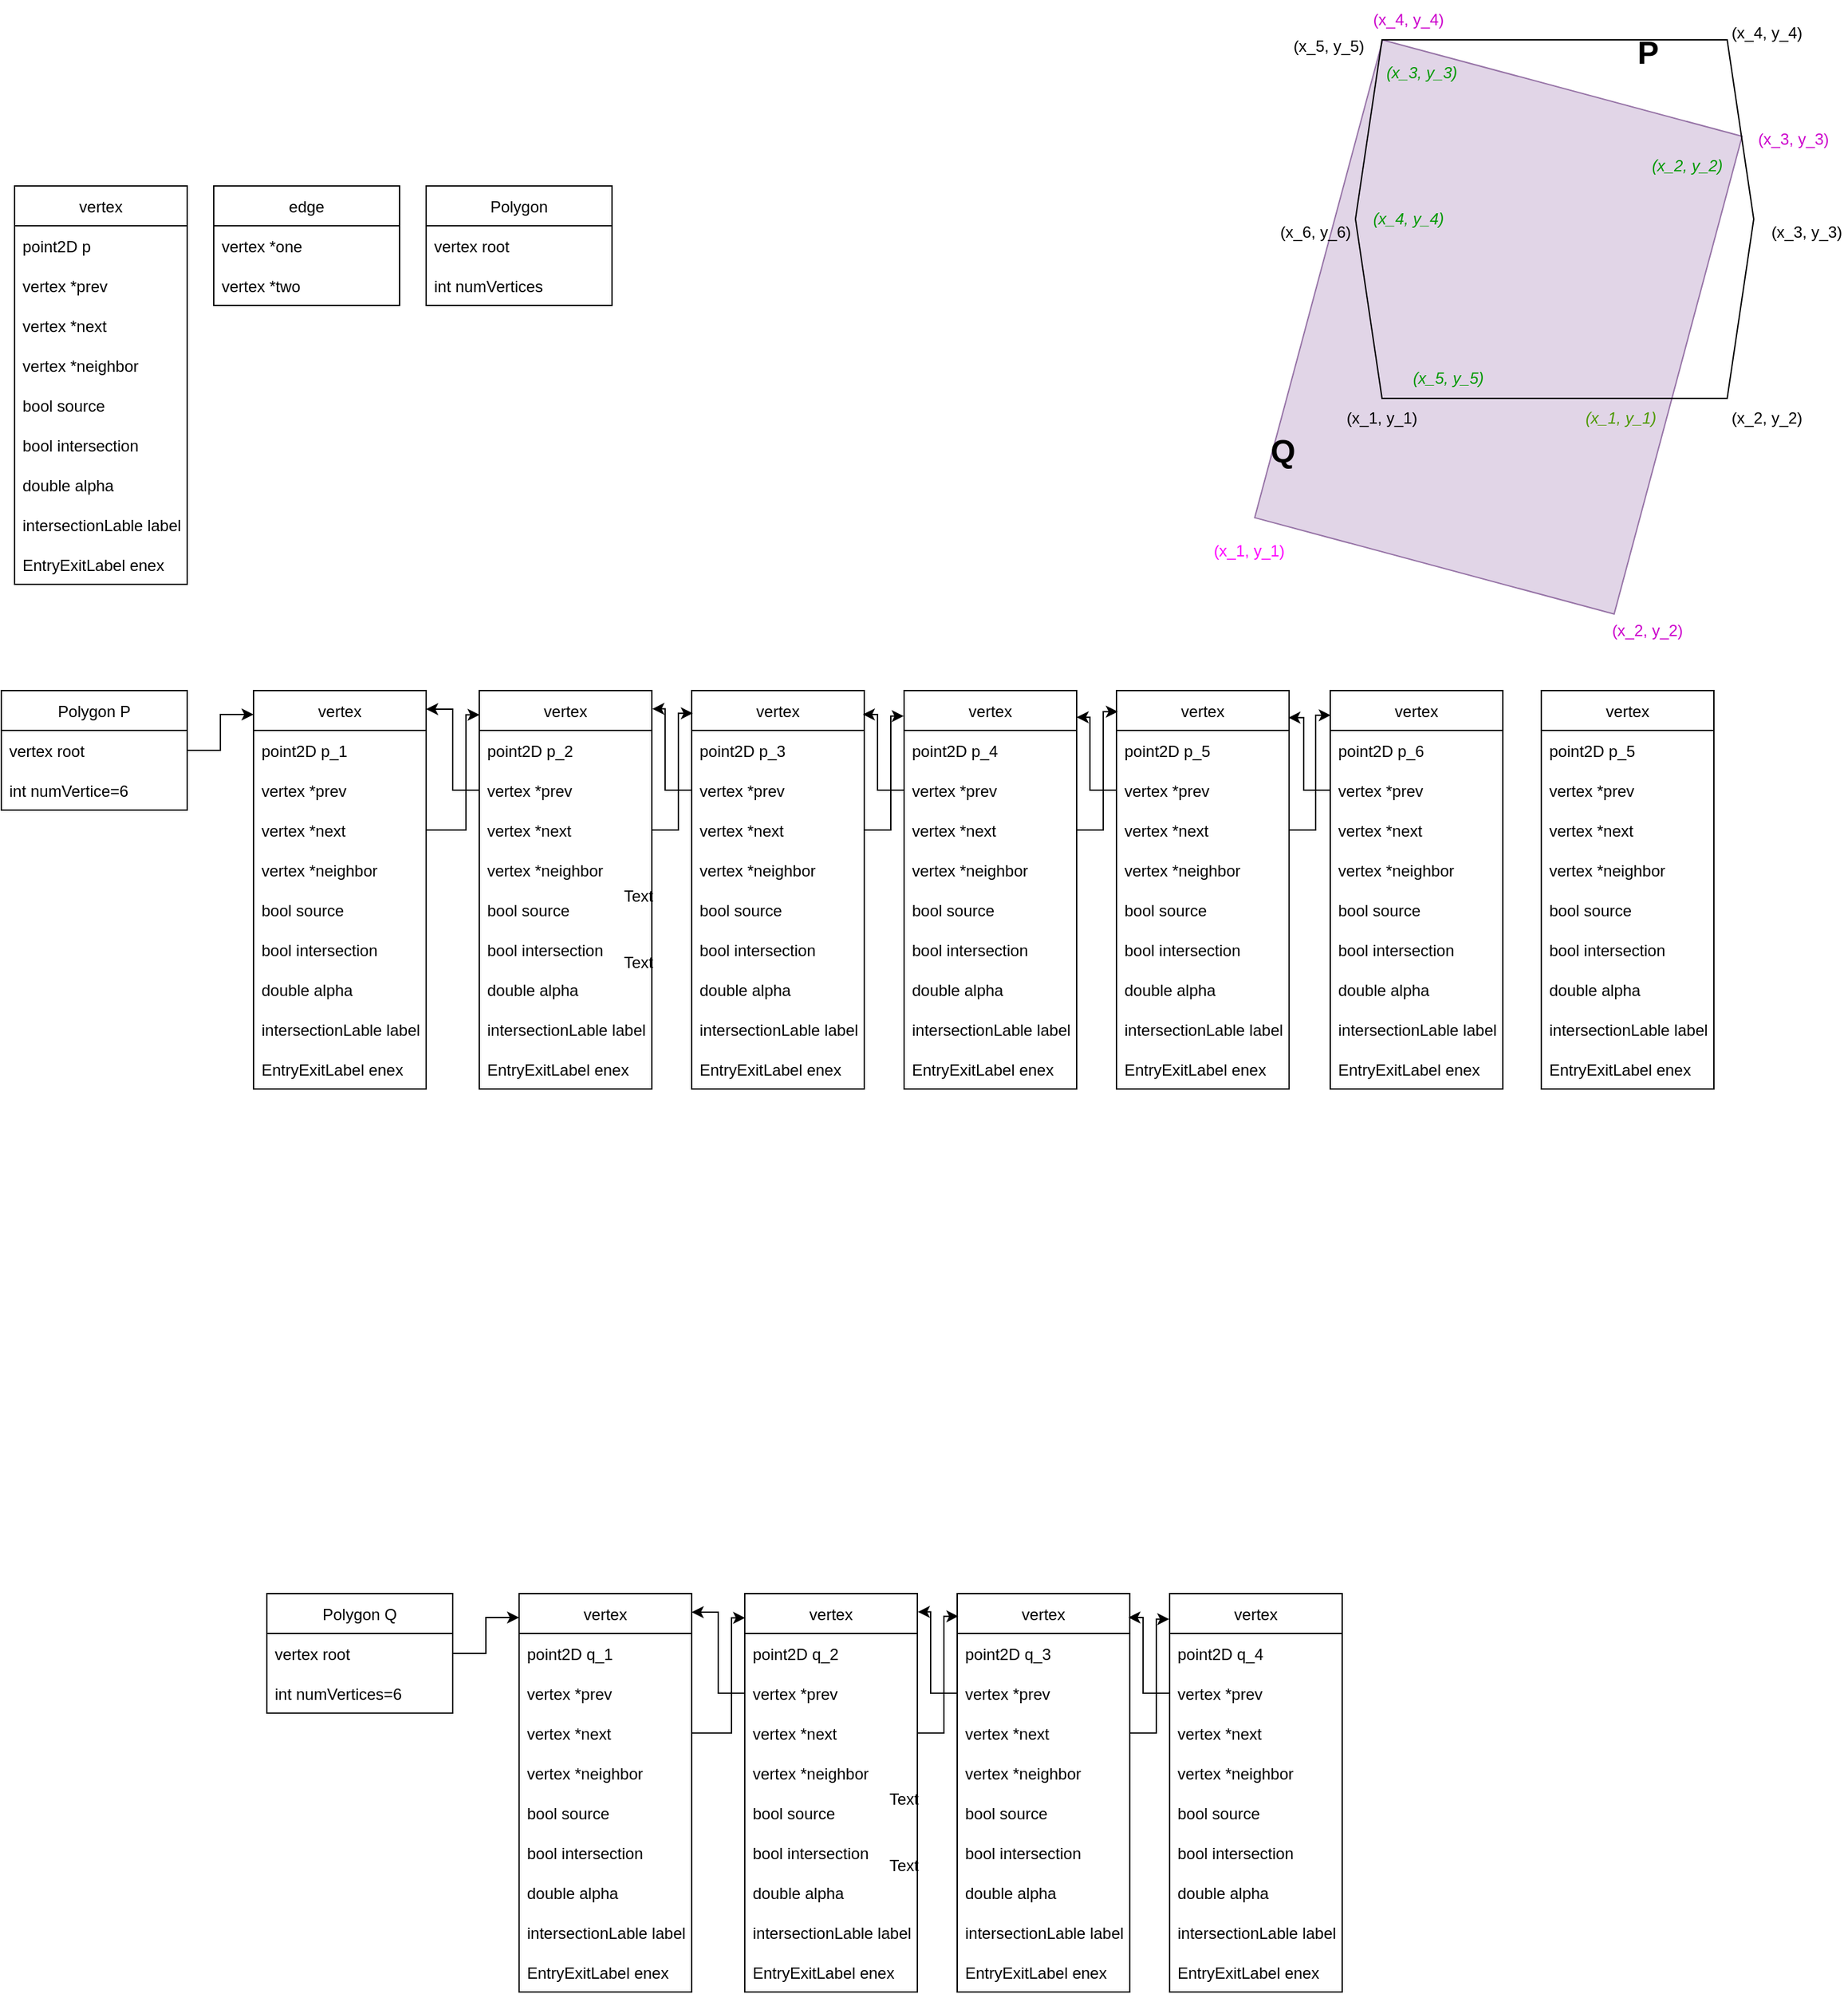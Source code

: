 <mxfile version="17.4.3" type="device"><diagram id="bGARAzJrIha6YFcDBOXK" name="Page-1"><mxGraphModel dx="1718" dy="943" grid="1" gridSize="10" guides="1" tooltips="1" connect="1" arrows="1" fold="1" page="1" pageScale="1" pageWidth="850" pageHeight="1100" math="0" shadow="0"><root><mxCell id="0"/><mxCell id="1" parent="0"/><mxCell id="tthkryxhT9MAoI2zdb-n-5" value="vertex" style="swimlane;fontStyle=0;childLayout=stackLayout;horizontal=1;startSize=30;horizontalStack=0;resizeParent=1;resizeParentMax=0;resizeLast=0;collapsible=1;marginBottom=0;" parent="1" vertex="1"><mxGeometry x="90" y="140" width="130" height="300" as="geometry"><mxRectangle x="90" y="140" width="70" height="30" as="alternateBounds"/></mxGeometry></mxCell><mxCell id="tthkryxhT9MAoI2zdb-n-6" value="point2D p" style="text;strokeColor=none;fillColor=none;align=left;verticalAlign=middle;spacingLeft=4;spacingRight=4;overflow=hidden;points=[[0,0.5],[1,0.5]];portConstraint=eastwest;rotatable=0;" parent="tthkryxhT9MAoI2zdb-n-5" vertex="1"><mxGeometry y="30" width="130" height="30" as="geometry"/></mxCell><mxCell id="tthkryxhT9MAoI2zdb-n-7" value="vertex *prev" style="text;strokeColor=none;fillColor=none;align=left;verticalAlign=middle;spacingLeft=4;spacingRight=4;overflow=hidden;points=[[0,0.5],[1,0.5]];portConstraint=eastwest;rotatable=0;" parent="tthkryxhT9MAoI2zdb-n-5" vertex="1"><mxGeometry y="60" width="130" height="30" as="geometry"/></mxCell><mxCell id="tthkryxhT9MAoI2zdb-n-8" value="vertex *next    " style="text;strokeColor=none;fillColor=none;align=left;verticalAlign=middle;spacingLeft=4;spacingRight=4;overflow=hidden;points=[[0,0.5],[1,0.5]];portConstraint=eastwest;rotatable=0;" parent="tthkryxhT9MAoI2zdb-n-5" vertex="1"><mxGeometry y="90" width="130" height="30" as="geometry"/></mxCell><mxCell id="tthkryxhT9MAoI2zdb-n-94" value="vertex *neighbor" style="text;strokeColor=none;fillColor=none;align=left;verticalAlign=middle;spacingLeft=4;spacingRight=4;overflow=hidden;points=[[0,0.5],[1,0.5]];portConstraint=eastwest;rotatable=0;" parent="tthkryxhT9MAoI2zdb-n-5" vertex="1"><mxGeometry y="120" width="130" height="30" as="geometry"/></mxCell><mxCell id="tthkryxhT9MAoI2zdb-n-95" value="bool source" style="text;strokeColor=none;fillColor=none;align=left;verticalAlign=middle;spacingLeft=4;spacingRight=4;overflow=hidden;points=[[0,0.5],[1,0.5]];portConstraint=eastwest;rotatable=0;" parent="tthkryxhT9MAoI2zdb-n-5" vertex="1"><mxGeometry y="150" width="130" height="30" as="geometry"/></mxCell><mxCell id="tthkryxhT9MAoI2zdb-n-96" value="bool intersection" style="text;strokeColor=none;fillColor=none;align=left;verticalAlign=middle;spacingLeft=4;spacingRight=4;overflow=hidden;points=[[0,0.5],[1,0.5]];portConstraint=eastwest;rotatable=0;" parent="tthkryxhT9MAoI2zdb-n-5" vertex="1"><mxGeometry y="180" width="130" height="30" as="geometry"/></mxCell><mxCell id="tthkryxhT9MAoI2zdb-n-97" value="double alpha" style="text;strokeColor=none;fillColor=none;align=left;verticalAlign=middle;spacingLeft=4;spacingRight=4;overflow=hidden;points=[[0,0.5],[1,0.5]];portConstraint=eastwest;rotatable=0;" parent="tthkryxhT9MAoI2zdb-n-5" vertex="1"><mxGeometry y="210" width="130" height="30" as="geometry"/></mxCell><mxCell id="tthkryxhT9MAoI2zdb-n-98" value="intersectionLable label" style="text;strokeColor=none;fillColor=none;align=left;verticalAlign=middle;spacingLeft=4;spacingRight=4;overflow=hidden;points=[[0,0.5],[1,0.5]];portConstraint=eastwest;rotatable=0;" parent="tthkryxhT9MAoI2zdb-n-5" vertex="1"><mxGeometry y="240" width="130" height="30" as="geometry"/></mxCell><mxCell id="tthkryxhT9MAoI2zdb-n-99" value="EntryExitLabel enex" style="text;strokeColor=none;fillColor=none;align=left;verticalAlign=middle;spacingLeft=4;spacingRight=4;overflow=hidden;points=[[0,0.5],[1,0.5]];portConstraint=eastwest;rotatable=0;" parent="tthkryxhT9MAoI2zdb-n-5" vertex="1"><mxGeometry y="270" width="130" height="30" as="geometry"/></mxCell><mxCell id="iTGggkESzOgW2WlosVwK-1" value="Polygon" style="swimlane;fontStyle=0;childLayout=stackLayout;horizontal=1;startSize=30;horizontalStack=0;resizeParent=1;resizeParentMax=0;resizeLast=0;collapsible=1;marginBottom=0;" vertex="1" parent="1"><mxGeometry x="400" y="140" width="140" height="90" as="geometry"/></mxCell><mxCell id="iTGggkESzOgW2WlosVwK-2" value="vertex root" style="text;strokeColor=none;fillColor=none;align=left;verticalAlign=middle;spacingLeft=4;spacingRight=4;overflow=hidden;points=[[0,0.5],[1,0.5]];portConstraint=eastwest;rotatable=0;" vertex="1" parent="iTGggkESzOgW2WlosVwK-1"><mxGeometry y="30" width="140" height="30" as="geometry"/></mxCell><mxCell id="iTGggkESzOgW2WlosVwK-3" value="int numVertices" style="text;strokeColor=none;fillColor=none;align=left;verticalAlign=middle;spacingLeft=4;spacingRight=4;overflow=hidden;points=[[0,0.5],[1,0.5]];portConstraint=eastwest;rotatable=0;" vertex="1" parent="iTGggkESzOgW2WlosVwK-1"><mxGeometry y="60" width="140" height="30" as="geometry"/></mxCell><mxCell id="iTGggkESzOgW2WlosVwK-5" value="edge" style="swimlane;fontStyle=0;childLayout=stackLayout;horizontal=1;startSize=30;horizontalStack=0;resizeParent=1;resizeParentMax=0;resizeLast=0;collapsible=1;marginBottom=0;" vertex="1" parent="1"><mxGeometry x="240" y="140" width="140" height="90" as="geometry"><mxRectangle x="260" y="140" width="60" height="30" as="alternateBounds"/></mxGeometry></mxCell><mxCell id="iTGggkESzOgW2WlosVwK-6" value="vertex *one" style="text;strokeColor=none;fillColor=none;align=left;verticalAlign=middle;spacingLeft=4;spacingRight=4;overflow=hidden;points=[[0,0.5],[1,0.5]];portConstraint=eastwest;rotatable=0;" vertex="1" parent="iTGggkESzOgW2WlosVwK-5"><mxGeometry y="30" width="140" height="30" as="geometry"/></mxCell><mxCell id="iTGggkESzOgW2WlosVwK-7" value="vertex *two" style="text;strokeColor=none;fillColor=none;align=left;verticalAlign=middle;spacingLeft=4;spacingRight=4;overflow=hidden;points=[[0,0.5],[1,0.5]];portConstraint=eastwest;rotatable=0;" vertex="1" parent="iTGggkESzOgW2WlosVwK-5"><mxGeometry y="60" width="140" height="30" as="geometry"/></mxCell><mxCell id="iTGggkESzOgW2WlosVwK-9" value="vertex" style="swimlane;fontStyle=0;childLayout=stackLayout;horizontal=1;startSize=30;horizontalStack=0;resizeParent=1;resizeParentMax=0;resizeLast=0;collapsible=1;marginBottom=0;" vertex="1" parent="1"><mxGeometry x="270" y="520" width="130" height="300" as="geometry"><mxRectangle x="150" y="535" width="70" height="30" as="alternateBounds"/></mxGeometry></mxCell><mxCell id="iTGggkESzOgW2WlosVwK-10" value="point2D p_1" style="text;strokeColor=none;fillColor=none;align=left;verticalAlign=middle;spacingLeft=4;spacingRight=4;overflow=hidden;points=[[0,0.5],[1,0.5]];portConstraint=eastwest;rotatable=0;" vertex="1" parent="iTGggkESzOgW2WlosVwK-9"><mxGeometry y="30" width="130" height="30" as="geometry"/></mxCell><mxCell id="iTGggkESzOgW2WlosVwK-11" value="vertex *prev" style="text;strokeColor=none;fillColor=none;align=left;verticalAlign=middle;spacingLeft=4;spacingRight=4;overflow=hidden;points=[[0,0.5],[1,0.5]];portConstraint=eastwest;rotatable=0;" vertex="1" parent="iTGggkESzOgW2WlosVwK-9"><mxGeometry y="60" width="130" height="30" as="geometry"/></mxCell><mxCell id="iTGggkESzOgW2WlosVwK-12" value="vertex *next    " style="text;strokeColor=none;fillColor=none;align=left;verticalAlign=middle;spacingLeft=4;spacingRight=4;overflow=hidden;points=[[0,0.5],[1,0.5]];portConstraint=eastwest;rotatable=0;" vertex="1" parent="iTGggkESzOgW2WlosVwK-9"><mxGeometry y="90" width="130" height="30" as="geometry"/></mxCell><mxCell id="iTGggkESzOgW2WlosVwK-13" value="vertex *neighbor" style="text;strokeColor=none;fillColor=none;align=left;verticalAlign=middle;spacingLeft=4;spacingRight=4;overflow=hidden;points=[[0,0.5],[1,0.5]];portConstraint=eastwest;rotatable=0;" vertex="1" parent="iTGggkESzOgW2WlosVwK-9"><mxGeometry y="120" width="130" height="30" as="geometry"/></mxCell><mxCell id="iTGggkESzOgW2WlosVwK-14" value="bool source" style="text;strokeColor=none;fillColor=none;align=left;verticalAlign=middle;spacingLeft=4;spacingRight=4;overflow=hidden;points=[[0,0.5],[1,0.5]];portConstraint=eastwest;rotatable=0;" vertex="1" parent="iTGggkESzOgW2WlosVwK-9"><mxGeometry y="150" width="130" height="30" as="geometry"/></mxCell><mxCell id="iTGggkESzOgW2WlosVwK-15" value="bool intersection" style="text;strokeColor=none;fillColor=none;align=left;verticalAlign=middle;spacingLeft=4;spacingRight=4;overflow=hidden;points=[[0,0.5],[1,0.5]];portConstraint=eastwest;rotatable=0;" vertex="1" parent="iTGggkESzOgW2WlosVwK-9"><mxGeometry y="180" width="130" height="30" as="geometry"/></mxCell><mxCell id="iTGggkESzOgW2WlosVwK-16" value="double alpha" style="text;strokeColor=none;fillColor=none;align=left;verticalAlign=middle;spacingLeft=4;spacingRight=4;overflow=hidden;points=[[0,0.5],[1,0.5]];portConstraint=eastwest;rotatable=0;" vertex="1" parent="iTGggkESzOgW2WlosVwK-9"><mxGeometry y="210" width="130" height="30" as="geometry"/></mxCell><mxCell id="iTGggkESzOgW2WlosVwK-17" value="intersectionLable label" style="text;strokeColor=none;fillColor=none;align=left;verticalAlign=middle;spacingLeft=4;spacingRight=4;overflow=hidden;points=[[0,0.5],[1,0.5]];portConstraint=eastwest;rotatable=0;" vertex="1" parent="iTGggkESzOgW2WlosVwK-9"><mxGeometry y="240" width="130" height="30" as="geometry"/></mxCell><mxCell id="iTGggkESzOgW2WlosVwK-18" value="EntryExitLabel enex" style="text;strokeColor=none;fillColor=none;align=left;verticalAlign=middle;spacingLeft=4;spacingRight=4;overflow=hidden;points=[[0,0.5],[1,0.5]];portConstraint=eastwest;rotatable=0;" vertex="1" parent="iTGggkESzOgW2WlosVwK-9"><mxGeometry y="270" width="130" height="30" as="geometry"/></mxCell><mxCell id="iTGggkESzOgW2WlosVwK-25" style="edgeStyle=orthogonalEdgeStyle;rounded=0;orthogonalLoop=1;jettySize=auto;html=1;entryX=0;entryY=0.06;entryDx=0;entryDy=0;entryPerimeter=0;" edge="1" parent="1" source="iTGggkESzOgW2WlosVwK-22" target="iTGggkESzOgW2WlosVwK-9"><mxGeometry relative="1" as="geometry"/></mxCell><mxCell id="iTGggkESzOgW2WlosVwK-22" value="Polygon P" style="swimlane;fontStyle=0;childLayout=stackLayout;horizontal=1;startSize=30;horizontalStack=0;resizeParent=1;resizeParentMax=0;resizeLast=0;collapsible=1;marginBottom=0;" vertex="1" parent="1"><mxGeometry x="80" y="520" width="140" height="90" as="geometry"/></mxCell><mxCell id="iTGggkESzOgW2WlosVwK-23" value="vertex root" style="text;strokeColor=none;fillColor=none;align=left;verticalAlign=middle;spacingLeft=4;spacingRight=4;overflow=hidden;points=[[0,0.5],[1,0.5]];portConstraint=eastwest;rotatable=0;" vertex="1" parent="iTGggkESzOgW2WlosVwK-22"><mxGeometry y="30" width="140" height="30" as="geometry"/></mxCell><mxCell id="iTGggkESzOgW2WlosVwK-24" value="int numVertice=6" style="text;strokeColor=none;fillColor=none;align=left;verticalAlign=middle;spacingLeft=4;spacingRight=4;overflow=hidden;points=[[0,0.5],[1,0.5]];portConstraint=eastwest;rotatable=0;" vertex="1" parent="iTGggkESzOgW2WlosVwK-22"><mxGeometry y="60" width="140" height="30" as="geometry"/></mxCell><mxCell id="iTGggkESzOgW2WlosVwK-26" value="vertex" style="swimlane;fontStyle=0;childLayout=stackLayout;horizontal=1;startSize=30;horizontalStack=0;resizeParent=1;resizeParentMax=0;resizeLast=0;collapsible=1;marginBottom=0;" vertex="1" parent="1"><mxGeometry x="440" y="520" width="130" height="300" as="geometry"><mxRectangle x="150" y="535" width="70" height="30" as="alternateBounds"/></mxGeometry></mxCell><mxCell id="iTGggkESzOgW2WlosVwK-27" value="point2D p_2" style="text;strokeColor=none;fillColor=none;align=left;verticalAlign=middle;spacingLeft=4;spacingRight=4;overflow=hidden;points=[[0,0.5],[1,0.5]];portConstraint=eastwest;rotatable=0;" vertex="1" parent="iTGggkESzOgW2WlosVwK-26"><mxGeometry y="30" width="130" height="30" as="geometry"/></mxCell><mxCell id="iTGggkESzOgW2WlosVwK-28" value="vertex *prev" style="text;strokeColor=none;fillColor=none;align=left;verticalAlign=middle;spacingLeft=4;spacingRight=4;overflow=hidden;points=[[0,0.5],[1,0.5]];portConstraint=eastwest;rotatable=0;" vertex="1" parent="iTGggkESzOgW2WlosVwK-26"><mxGeometry y="60" width="130" height="30" as="geometry"/></mxCell><mxCell id="iTGggkESzOgW2WlosVwK-29" value="vertex *next    " style="text;strokeColor=none;fillColor=none;align=left;verticalAlign=middle;spacingLeft=4;spacingRight=4;overflow=hidden;points=[[0,0.5],[1,0.5]];portConstraint=eastwest;rotatable=0;" vertex="1" parent="iTGggkESzOgW2WlosVwK-26"><mxGeometry y="90" width="130" height="30" as="geometry"/></mxCell><mxCell id="iTGggkESzOgW2WlosVwK-30" value="vertex *neighbor" style="text;strokeColor=none;fillColor=none;align=left;verticalAlign=middle;spacingLeft=4;spacingRight=4;overflow=hidden;points=[[0,0.5],[1,0.5]];portConstraint=eastwest;rotatable=0;" vertex="1" parent="iTGggkESzOgW2WlosVwK-26"><mxGeometry y="120" width="130" height="30" as="geometry"/></mxCell><mxCell id="iTGggkESzOgW2WlosVwK-31" value="bool source" style="text;strokeColor=none;fillColor=none;align=left;verticalAlign=middle;spacingLeft=4;spacingRight=4;overflow=hidden;points=[[0,0.5],[1,0.5]];portConstraint=eastwest;rotatable=0;" vertex="1" parent="iTGggkESzOgW2WlosVwK-26"><mxGeometry y="150" width="130" height="30" as="geometry"/></mxCell><mxCell id="iTGggkESzOgW2WlosVwK-32" value="bool intersection" style="text;strokeColor=none;fillColor=none;align=left;verticalAlign=middle;spacingLeft=4;spacingRight=4;overflow=hidden;points=[[0,0.5],[1,0.5]];portConstraint=eastwest;rotatable=0;" vertex="1" parent="iTGggkESzOgW2WlosVwK-26"><mxGeometry y="180" width="130" height="30" as="geometry"/></mxCell><mxCell id="iTGggkESzOgW2WlosVwK-33" value="double alpha" style="text;strokeColor=none;fillColor=none;align=left;verticalAlign=middle;spacingLeft=4;spacingRight=4;overflow=hidden;points=[[0,0.5],[1,0.5]];portConstraint=eastwest;rotatable=0;" vertex="1" parent="iTGggkESzOgW2WlosVwK-26"><mxGeometry y="210" width="130" height="30" as="geometry"/></mxCell><mxCell id="iTGggkESzOgW2WlosVwK-34" value="intersectionLable label" style="text;strokeColor=none;fillColor=none;align=left;verticalAlign=middle;spacingLeft=4;spacingRight=4;overflow=hidden;points=[[0,0.5],[1,0.5]];portConstraint=eastwest;rotatable=0;" vertex="1" parent="iTGggkESzOgW2WlosVwK-26"><mxGeometry y="240" width="130" height="30" as="geometry"/></mxCell><mxCell id="iTGggkESzOgW2WlosVwK-35" value="EntryExitLabel enex" style="text;strokeColor=none;fillColor=none;align=left;verticalAlign=middle;spacingLeft=4;spacingRight=4;overflow=hidden;points=[[0,0.5],[1,0.5]];portConstraint=eastwest;rotatable=0;" vertex="1" parent="iTGggkESzOgW2WlosVwK-26"><mxGeometry y="270" width="130" height="30" as="geometry"/></mxCell><mxCell id="iTGggkESzOgW2WlosVwK-36" value="vertex" style="swimlane;fontStyle=0;childLayout=stackLayout;horizontal=1;startSize=30;horizontalStack=0;resizeParent=1;resizeParentMax=0;resizeLast=0;collapsible=1;marginBottom=0;" vertex="1" parent="1"><mxGeometry x="600" y="520" width="130" height="300" as="geometry"><mxRectangle x="150" y="535" width="70" height="30" as="alternateBounds"/></mxGeometry></mxCell><mxCell id="iTGggkESzOgW2WlosVwK-37" value="point2D p_3" style="text;strokeColor=none;fillColor=none;align=left;verticalAlign=middle;spacingLeft=4;spacingRight=4;overflow=hidden;points=[[0,0.5],[1,0.5]];portConstraint=eastwest;rotatable=0;" vertex="1" parent="iTGggkESzOgW2WlosVwK-36"><mxGeometry y="30" width="130" height="30" as="geometry"/></mxCell><mxCell id="iTGggkESzOgW2WlosVwK-38" value="vertex *prev" style="text;strokeColor=none;fillColor=none;align=left;verticalAlign=middle;spacingLeft=4;spacingRight=4;overflow=hidden;points=[[0,0.5],[1,0.5]];portConstraint=eastwest;rotatable=0;" vertex="1" parent="iTGggkESzOgW2WlosVwK-36"><mxGeometry y="60" width="130" height="30" as="geometry"/></mxCell><mxCell id="iTGggkESzOgW2WlosVwK-39" value="vertex *next    " style="text;strokeColor=none;fillColor=none;align=left;verticalAlign=middle;spacingLeft=4;spacingRight=4;overflow=hidden;points=[[0,0.5],[1,0.5]];portConstraint=eastwest;rotatable=0;" vertex="1" parent="iTGggkESzOgW2WlosVwK-36"><mxGeometry y="90" width="130" height="30" as="geometry"/></mxCell><mxCell id="iTGggkESzOgW2WlosVwK-40" value="vertex *neighbor" style="text;strokeColor=none;fillColor=none;align=left;verticalAlign=middle;spacingLeft=4;spacingRight=4;overflow=hidden;points=[[0,0.5],[1,0.5]];portConstraint=eastwest;rotatable=0;" vertex="1" parent="iTGggkESzOgW2WlosVwK-36"><mxGeometry y="120" width="130" height="30" as="geometry"/></mxCell><mxCell id="iTGggkESzOgW2WlosVwK-41" value="bool source" style="text;strokeColor=none;fillColor=none;align=left;verticalAlign=middle;spacingLeft=4;spacingRight=4;overflow=hidden;points=[[0,0.5],[1,0.5]];portConstraint=eastwest;rotatable=0;" vertex="1" parent="iTGggkESzOgW2WlosVwK-36"><mxGeometry y="150" width="130" height="30" as="geometry"/></mxCell><mxCell id="iTGggkESzOgW2WlosVwK-42" value="bool intersection" style="text;strokeColor=none;fillColor=none;align=left;verticalAlign=middle;spacingLeft=4;spacingRight=4;overflow=hidden;points=[[0,0.5],[1,0.5]];portConstraint=eastwest;rotatable=0;" vertex="1" parent="iTGggkESzOgW2WlosVwK-36"><mxGeometry y="180" width="130" height="30" as="geometry"/></mxCell><mxCell id="iTGggkESzOgW2WlosVwK-43" value="double alpha" style="text;strokeColor=none;fillColor=none;align=left;verticalAlign=middle;spacingLeft=4;spacingRight=4;overflow=hidden;points=[[0,0.5],[1,0.5]];portConstraint=eastwest;rotatable=0;" vertex="1" parent="iTGggkESzOgW2WlosVwK-36"><mxGeometry y="210" width="130" height="30" as="geometry"/></mxCell><mxCell id="iTGggkESzOgW2WlosVwK-44" value="intersectionLable label" style="text;strokeColor=none;fillColor=none;align=left;verticalAlign=middle;spacingLeft=4;spacingRight=4;overflow=hidden;points=[[0,0.5],[1,0.5]];portConstraint=eastwest;rotatable=0;" vertex="1" parent="iTGggkESzOgW2WlosVwK-36"><mxGeometry y="240" width="130" height="30" as="geometry"/></mxCell><mxCell id="iTGggkESzOgW2WlosVwK-45" value="EntryExitLabel enex" style="text;strokeColor=none;fillColor=none;align=left;verticalAlign=middle;spacingLeft=4;spacingRight=4;overflow=hidden;points=[[0,0.5],[1,0.5]];portConstraint=eastwest;rotatable=0;" vertex="1" parent="iTGggkESzOgW2WlosVwK-36"><mxGeometry y="270" width="130" height="30" as="geometry"/></mxCell><mxCell id="iTGggkESzOgW2WlosVwK-46" value="vertex" style="swimlane;fontStyle=0;childLayout=stackLayout;horizontal=1;startSize=30;horizontalStack=0;resizeParent=1;resizeParentMax=0;resizeLast=0;collapsible=1;marginBottom=0;" vertex="1" parent="1"><mxGeometry x="760" y="520" width="130" height="300" as="geometry"><mxRectangle x="150" y="535" width="70" height="30" as="alternateBounds"/></mxGeometry></mxCell><mxCell id="iTGggkESzOgW2WlosVwK-47" value="point2D p_4" style="text;strokeColor=none;fillColor=none;align=left;verticalAlign=middle;spacingLeft=4;spacingRight=4;overflow=hidden;points=[[0,0.5],[1,0.5]];portConstraint=eastwest;rotatable=0;" vertex="1" parent="iTGggkESzOgW2WlosVwK-46"><mxGeometry y="30" width="130" height="30" as="geometry"/></mxCell><mxCell id="iTGggkESzOgW2WlosVwK-48" value="vertex *prev" style="text;strokeColor=none;fillColor=none;align=left;verticalAlign=middle;spacingLeft=4;spacingRight=4;overflow=hidden;points=[[0,0.5],[1,0.5]];portConstraint=eastwest;rotatable=0;" vertex="1" parent="iTGggkESzOgW2WlosVwK-46"><mxGeometry y="60" width="130" height="30" as="geometry"/></mxCell><mxCell id="iTGggkESzOgW2WlosVwK-49" value="vertex *next    " style="text;strokeColor=none;fillColor=none;align=left;verticalAlign=middle;spacingLeft=4;spacingRight=4;overflow=hidden;points=[[0,0.5],[1,0.5]];portConstraint=eastwest;rotatable=0;" vertex="1" parent="iTGggkESzOgW2WlosVwK-46"><mxGeometry y="90" width="130" height="30" as="geometry"/></mxCell><mxCell id="iTGggkESzOgW2WlosVwK-50" value="vertex *neighbor" style="text;strokeColor=none;fillColor=none;align=left;verticalAlign=middle;spacingLeft=4;spacingRight=4;overflow=hidden;points=[[0,0.5],[1,0.5]];portConstraint=eastwest;rotatable=0;" vertex="1" parent="iTGggkESzOgW2WlosVwK-46"><mxGeometry y="120" width="130" height="30" as="geometry"/></mxCell><mxCell id="iTGggkESzOgW2WlosVwK-51" value="bool source" style="text;strokeColor=none;fillColor=none;align=left;verticalAlign=middle;spacingLeft=4;spacingRight=4;overflow=hidden;points=[[0,0.5],[1,0.5]];portConstraint=eastwest;rotatable=0;" vertex="1" parent="iTGggkESzOgW2WlosVwK-46"><mxGeometry y="150" width="130" height="30" as="geometry"/></mxCell><mxCell id="iTGggkESzOgW2WlosVwK-52" value="bool intersection" style="text;strokeColor=none;fillColor=none;align=left;verticalAlign=middle;spacingLeft=4;spacingRight=4;overflow=hidden;points=[[0,0.5],[1,0.5]];portConstraint=eastwest;rotatable=0;" vertex="1" parent="iTGggkESzOgW2WlosVwK-46"><mxGeometry y="180" width="130" height="30" as="geometry"/></mxCell><mxCell id="iTGggkESzOgW2WlosVwK-53" value="double alpha" style="text;strokeColor=none;fillColor=none;align=left;verticalAlign=middle;spacingLeft=4;spacingRight=4;overflow=hidden;points=[[0,0.5],[1,0.5]];portConstraint=eastwest;rotatable=0;" vertex="1" parent="iTGggkESzOgW2WlosVwK-46"><mxGeometry y="210" width="130" height="30" as="geometry"/></mxCell><mxCell id="iTGggkESzOgW2WlosVwK-54" value="intersectionLable label" style="text;strokeColor=none;fillColor=none;align=left;verticalAlign=middle;spacingLeft=4;spacingRight=4;overflow=hidden;points=[[0,0.5],[1,0.5]];portConstraint=eastwest;rotatable=0;" vertex="1" parent="iTGggkESzOgW2WlosVwK-46"><mxGeometry y="240" width="130" height="30" as="geometry"/></mxCell><mxCell id="iTGggkESzOgW2WlosVwK-55" value="EntryExitLabel enex" style="text;strokeColor=none;fillColor=none;align=left;verticalAlign=middle;spacingLeft=4;spacingRight=4;overflow=hidden;points=[[0,0.5],[1,0.5]];portConstraint=eastwest;rotatable=0;" vertex="1" parent="iTGggkESzOgW2WlosVwK-46"><mxGeometry y="270" width="130" height="30" as="geometry"/></mxCell><mxCell id="iTGggkESzOgW2WlosVwK-56" style="edgeStyle=orthogonalEdgeStyle;rounded=0;orthogonalLoop=1;jettySize=auto;html=1;exitX=1;exitY=0.5;exitDx=0;exitDy=0;entryX=0.002;entryY=0.061;entryDx=0;entryDy=0;entryPerimeter=0;" edge="1" parent="1" source="iTGggkESzOgW2WlosVwK-12" target="iTGggkESzOgW2WlosVwK-26"><mxGeometry relative="1" as="geometry"><Array as="points"><mxPoint x="430" y="625"/><mxPoint x="430" y="538"/></Array></mxGeometry></mxCell><mxCell id="iTGggkESzOgW2WlosVwK-57" style="edgeStyle=orthogonalEdgeStyle;rounded=0;orthogonalLoop=1;jettySize=auto;html=1;exitX=1;exitY=0.5;exitDx=0;exitDy=0;entryX=0.007;entryY=0.057;entryDx=0;entryDy=0;entryPerimeter=0;" edge="1" parent="1" source="iTGggkESzOgW2WlosVwK-29" target="iTGggkESzOgW2WlosVwK-36"><mxGeometry relative="1" as="geometry"/></mxCell><mxCell id="iTGggkESzOgW2WlosVwK-58" style="edgeStyle=orthogonalEdgeStyle;rounded=0;orthogonalLoop=1;jettySize=auto;html=1;exitX=1;exitY=0.5;exitDx=0;exitDy=0;entryX=-0.002;entryY=0.064;entryDx=0;entryDy=0;entryPerimeter=0;" edge="1" parent="1" source="iTGggkESzOgW2WlosVwK-39" target="iTGggkESzOgW2WlosVwK-46"><mxGeometry relative="1" as="geometry"><Array as="points"><mxPoint x="750" y="625"/><mxPoint x="750" y="539"/></Array></mxGeometry></mxCell><mxCell id="iTGggkESzOgW2WlosVwK-59" style="edgeStyle=orthogonalEdgeStyle;rounded=0;orthogonalLoop=1;jettySize=auto;html=1;exitX=0;exitY=0.5;exitDx=0;exitDy=0;" edge="1" parent="1" source="iTGggkESzOgW2WlosVwK-28" target="iTGggkESzOgW2WlosVwK-9"><mxGeometry relative="1" as="geometry"><Array as="points"><mxPoint x="420" y="595"/><mxPoint x="420" y="534"/></Array></mxGeometry></mxCell><mxCell id="iTGggkESzOgW2WlosVwK-60" style="edgeStyle=orthogonalEdgeStyle;rounded=0;orthogonalLoop=1;jettySize=auto;html=1;exitX=0;exitY=0.5;exitDx=0;exitDy=0;entryX=1.003;entryY=0.046;entryDx=0;entryDy=0;entryPerimeter=0;" edge="1" parent="1" source="iTGggkESzOgW2WlosVwK-38" target="iTGggkESzOgW2WlosVwK-26"><mxGeometry relative="1" as="geometry"/></mxCell><mxCell id="iTGggkESzOgW2WlosVwK-61" style="edgeStyle=orthogonalEdgeStyle;rounded=0;orthogonalLoop=1;jettySize=auto;html=1;exitX=0;exitY=0.5;exitDx=0;exitDy=0;entryX=0.992;entryY=0.06;entryDx=0;entryDy=0;entryPerimeter=0;" edge="1" parent="1" source="iTGggkESzOgW2WlosVwK-48" target="iTGggkESzOgW2WlosVwK-36"><mxGeometry relative="1" as="geometry"/></mxCell><mxCell id="iTGggkESzOgW2WlosVwK-63" value="" style="shape=step;perimeter=stepPerimeter;whiteSpace=wrap;html=1;fixedSize=1;fillColor=#e1d5e7;size=0;rotation=15;strokeColor=#9673A6;" vertex="1" parent="1"><mxGeometry x="1067.53" y="60.02" width="280.29" height="372.39" as="geometry"/></mxCell><mxCell id="iTGggkESzOgW2WlosVwK-64" value="" style="shape=hexagon;perimeter=hexagonPerimeter2;whiteSpace=wrap;html=1;fixedSize=1;fillColor=none;" vertex="1" parent="1"><mxGeometry x="1100" y="30" width="300" height="270" as="geometry"/></mxCell><mxCell id="iTGggkESzOgW2WlosVwK-65" value="(x_1, y_1)" style="text;html=1;strokeColor=none;fillColor=none;align=center;verticalAlign=middle;whiteSpace=wrap;rounded=0;" vertex="1" parent="1"><mxGeometry x="1090" y="300" width="60" height="30" as="geometry"/></mxCell><mxCell id="iTGggkESzOgW2WlosVwK-66" value="(x_2, y_2)" style="text;html=1;strokeColor=none;fillColor=none;align=center;verticalAlign=middle;whiteSpace=wrap;rounded=0;" vertex="1" parent="1"><mxGeometry x="1380" y="300" width="60" height="30" as="geometry"/></mxCell><mxCell id="iTGggkESzOgW2WlosVwK-67" value="(x_3, y_3)" style="text;html=1;strokeColor=none;fillColor=none;align=center;verticalAlign=middle;whiteSpace=wrap;rounded=0;" vertex="1" parent="1"><mxGeometry x="1410" y="160" width="60" height="30" as="geometry"/></mxCell><mxCell id="iTGggkESzOgW2WlosVwK-68" value="&lt;font color=&quot;#cc00cc&quot;&gt;(x_2, y_2)&lt;/font&gt;" style="text;html=1;strokeColor=none;fillColor=none;align=center;verticalAlign=middle;whiteSpace=wrap;rounded=0;" vertex="1" parent="1"><mxGeometry x="1290" y="460" width="60" height="30" as="geometry"/></mxCell><mxCell id="iTGggkESzOgW2WlosVwK-69" value="(x_5, y_5)" style="text;html=1;strokeColor=none;fillColor=none;align=center;verticalAlign=middle;whiteSpace=wrap;rounded=0;" vertex="1" parent="1"><mxGeometry x="1050" y="20" width="60" height="30" as="geometry"/></mxCell><mxCell id="iTGggkESzOgW2WlosVwK-70" value="(x_6, y_6)" style="text;html=1;strokeColor=none;fillColor=none;align=center;verticalAlign=middle;whiteSpace=wrap;rounded=0;" vertex="1" parent="1"><mxGeometry x="1040" y="160" width="60" height="30" as="geometry"/></mxCell><mxCell id="iTGggkESzOgW2WlosVwK-71" value="&lt;font color=&quot;#ff00ff&quot;&gt;(x_1, y_1)&lt;/font&gt;" style="text;html=1;strokeColor=none;fillColor=none;align=center;verticalAlign=middle;whiteSpace=wrap;rounded=0;" vertex="1" parent="1"><mxGeometry x="990" y="400" width="60" height="30" as="geometry"/></mxCell><mxCell id="iTGggkESzOgW2WlosVwK-72" value="(x_4, y_4)" style="text;html=1;strokeColor=none;fillColor=none;align=center;verticalAlign=middle;whiteSpace=wrap;rounded=0;" vertex="1" parent="1"><mxGeometry x="1360" y="10" width="100" height="30" as="geometry"/></mxCell><mxCell id="iTGggkESzOgW2WlosVwK-73" value="&lt;font color=&quot;#cc00cc&quot;&gt;(x_3, y_3)&lt;/font&gt;" style="text;html=1;strokeColor=none;fillColor=none;align=center;verticalAlign=middle;whiteSpace=wrap;rounded=0;" vertex="1" parent="1"><mxGeometry x="1400" y="90.02" width="60" height="30" as="geometry"/></mxCell><mxCell id="iTGggkESzOgW2WlosVwK-74" value="&lt;font color=&quot;#cc00cc&quot;&gt;(x_4, y_4)&lt;/font&gt;" style="text;html=1;strokeColor=none;fillColor=none;align=center;verticalAlign=middle;whiteSpace=wrap;rounded=0;" vertex="1" parent="1"><mxGeometry x="1110" width="60" height="30" as="geometry"/></mxCell><mxCell id="iTGggkESzOgW2WlosVwK-75" value="&lt;i&gt;&lt;font color=&quot;#4d9900&quot;&gt;(x_1, y_1)&lt;/font&gt;&lt;/i&gt;" style="text;html=1;strokeColor=none;fillColor=none;align=center;verticalAlign=middle;whiteSpace=wrap;rounded=0;" vertex="1" parent="1"><mxGeometry x="1270" y="300" width="60" height="30" as="geometry"/></mxCell><mxCell id="iTGggkESzOgW2WlosVwK-76" value="&lt;i&gt;&lt;font color=&quot;#009900&quot;&gt;(x_2, y_2)&lt;/font&gt;&lt;/i&gt;" style="text;html=1;strokeColor=none;fillColor=none;align=center;verticalAlign=middle;whiteSpace=wrap;rounded=0;" vertex="1" parent="1"><mxGeometry x="1320" y="110" width="60" height="30" as="geometry"/></mxCell><mxCell id="iTGggkESzOgW2WlosVwK-77" value="&lt;i&gt;&lt;font color=&quot;#009900&quot;&gt;(x_3, y_3)&lt;/font&gt;&lt;/i&gt;" style="text;html=1;strokeColor=none;fillColor=none;align=center;verticalAlign=middle;whiteSpace=wrap;rounded=0;" vertex="1" parent="1"><mxGeometry x="1120" y="40" width="60" height="30" as="geometry"/></mxCell><mxCell id="iTGggkESzOgW2WlosVwK-78" value="&lt;i&gt;&lt;font color=&quot;#009900&quot;&gt;(x_4, y_4)&lt;/font&gt;&lt;/i&gt;" style="text;html=1;strokeColor=none;fillColor=none;align=center;verticalAlign=middle;whiteSpace=wrap;rounded=0;" vertex="1" parent="1"><mxGeometry x="1110" y="150" width="60" height="30" as="geometry"/></mxCell><mxCell id="iTGggkESzOgW2WlosVwK-79" value="&lt;i&gt;&lt;font color=&quot;#009900&quot;&gt;(x_5, y_5)&lt;/font&gt;&lt;/i&gt;" style="text;html=1;strokeColor=none;fillColor=none;align=center;verticalAlign=middle;whiteSpace=wrap;rounded=0;" vertex="1" parent="1"><mxGeometry x="1140" y="270" width="60" height="30" as="geometry"/></mxCell><mxCell id="iTGggkESzOgW2WlosVwK-80" value="Text" style="text;html=1;strokeColor=none;fillColor=none;align=center;verticalAlign=middle;whiteSpace=wrap;rounded=0;" vertex="1" parent="1"><mxGeometry x="530" y="710" width="60" height="30" as="geometry"/></mxCell><mxCell id="iTGggkESzOgW2WlosVwK-81" value="Text" style="text;html=1;strokeColor=none;fillColor=none;align=center;verticalAlign=middle;whiteSpace=wrap;rounded=0;" vertex="1" parent="1"><mxGeometry x="530" y="660" width="60" height="30" as="geometry"/></mxCell><mxCell id="iTGggkESzOgW2WlosVwK-82" value="&lt;b&gt;&lt;font style=&quot;font-size: 24px&quot;&gt;P&lt;/font&gt;&lt;/b&gt;" style="text;html=1;align=center;verticalAlign=middle;resizable=0;points=[];autosize=1;strokeColor=none;fillColor=none;" vertex="1" parent="1"><mxGeometry x="1305" y="30" width="30" height="20" as="geometry"/></mxCell><mxCell id="iTGggkESzOgW2WlosVwK-83" value="&lt;b&gt;&lt;font style=&quot;font-size: 24px&quot;&gt;Q&lt;/font&gt;&lt;/b&gt;" style="text;html=1;align=center;verticalAlign=middle;resizable=0;points=[];autosize=1;strokeColor=none;fillColor=none;" vertex="1" parent="1"><mxGeometry x="1030" y="330" width="30" height="20" as="geometry"/></mxCell><mxCell id="iTGggkESzOgW2WlosVwK-84" value="vertex" style="swimlane;fontStyle=0;childLayout=stackLayout;horizontal=1;startSize=30;horizontalStack=0;resizeParent=1;resizeParentMax=0;resizeLast=0;collapsible=1;marginBottom=0;" vertex="1" parent="1"><mxGeometry x="920" y="520" width="130" height="300" as="geometry"><mxRectangle x="150" y="535" width="70" height="30" as="alternateBounds"/></mxGeometry></mxCell><mxCell id="iTGggkESzOgW2WlosVwK-85" value="point2D p_5" style="text;strokeColor=none;fillColor=none;align=left;verticalAlign=middle;spacingLeft=4;spacingRight=4;overflow=hidden;points=[[0,0.5],[1,0.5]];portConstraint=eastwest;rotatable=0;" vertex="1" parent="iTGggkESzOgW2WlosVwK-84"><mxGeometry y="30" width="130" height="30" as="geometry"/></mxCell><mxCell id="iTGggkESzOgW2WlosVwK-86" value="vertex *prev" style="text;strokeColor=none;fillColor=none;align=left;verticalAlign=middle;spacingLeft=4;spacingRight=4;overflow=hidden;points=[[0,0.5],[1,0.5]];portConstraint=eastwest;rotatable=0;" vertex="1" parent="iTGggkESzOgW2WlosVwK-84"><mxGeometry y="60" width="130" height="30" as="geometry"/></mxCell><mxCell id="iTGggkESzOgW2WlosVwK-87" value="vertex *next    " style="text;strokeColor=none;fillColor=none;align=left;verticalAlign=middle;spacingLeft=4;spacingRight=4;overflow=hidden;points=[[0,0.5],[1,0.5]];portConstraint=eastwest;rotatable=0;" vertex="1" parent="iTGggkESzOgW2WlosVwK-84"><mxGeometry y="90" width="130" height="30" as="geometry"/></mxCell><mxCell id="iTGggkESzOgW2WlosVwK-88" value="vertex *neighbor" style="text;strokeColor=none;fillColor=none;align=left;verticalAlign=middle;spacingLeft=4;spacingRight=4;overflow=hidden;points=[[0,0.5],[1,0.5]];portConstraint=eastwest;rotatable=0;" vertex="1" parent="iTGggkESzOgW2WlosVwK-84"><mxGeometry y="120" width="130" height="30" as="geometry"/></mxCell><mxCell id="iTGggkESzOgW2WlosVwK-89" value="bool source" style="text;strokeColor=none;fillColor=none;align=left;verticalAlign=middle;spacingLeft=4;spacingRight=4;overflow=hidden;points=[[0,0.5],[1,0.5]];portConstraint=eastwest;rotatable=0;" vertex="1" parent="iTGggkESzOgW2WlosVwK-84"><mxGeometry y="150" width="130" height="30" as="geometry"/></mxCell><mxCell id="iTGggkESzOgW2WlosVwK-90" value="bool intersection" style="text;strokeColor=none;fillColor=none;align=left;verticalAlign=middle;spacingLeft=4;spacingRight=4;overflow=hidden;points=[[0,0.5],[1,0.5]];portConstraint=eastwest;rotatable=0;" vertex="1" parent="iTGggkESzOgW2WlosVwK-84"><mxGeometry y="180" width="130" height="30" as="geometry"/></mxCell><mxCell id="iTGggkESzOgW2WlosVwK-91" value="double alpha" style="text;strokeColor=none;fillColor=none;align=left;verticalAlign=middle;spacingLeft=4;spacingRight=4;overflow=hidden;points=[[0,0.5],[1,0.5]];portConstraint=eastwest;rotatable=0;" vertex="1" parent="iTGggkESzOgW2WlosVwK-84"><mxGeometry y="210" width="130" height="30" as="geometry"/></mxCell><mxCell id="iTGggkESzOgW2WlosVwK-92" value="intersectionLable label" style="text;strokeColor=none;fillColor=none;align=left;verticalAlign=middle;spacingLeft=4;spacingRight=4;overflow=hidden;points=[[0,0.5],[1,0.5]];portConstraint=eastwest;rotatable=0;" vertex="1" parent="iTGggkESzOgW2WlosVwK-84"><mxGeometry y="240" width="130" height="30" as="geometry"/></mxCell><mxCell id="iTGggkESzOgW2WlosVwK-93" value="EntryExitLabel enex" style="text;strokeColor=none;fillColor=none;align=left;verticalAlign=middle;spacingLeft=4;spacingRight=4;overflow=hidden;points=[[0,0.5],[1,0.5]];portConstraint=eastwest;rotatable=0;" vertex="1" parent="iTGggkESzOgW2WlosVwK-84"><mxGeometry y="270" width="130" height="30" as="geometry"/></mxCell><mxCell id="iTGggkESzOgW2WlosVwK-94" value="vertex" style="swimlane;fontStyle=0;childLayout=stackLayout;horizontal=1;startSize=30;horizontalStack=0;resizeParent=1;resizeParentMax=0;resizeLast=0;collapsible=1;marginBottom=0;" vertex="1" parent="1"><mxGeometry x="1081" y="520" width="130" height="300" as="geometry"><mxRectangle x="150" y="535" width="70" height="30" as="alternateBounds"/></mxGeometry></mxCell><mxCell id="iTGggkESzOgW2WlosVwK-95" value="point2D p_6" style="text;strokeColor=none;fillColor=none;align=left;verticalAlign=middle;spacingLeft=4;spacingRight=4;overflow=hidden;points=[[0,0.5],[1,0.5]];portConstraint=eastwest;rotatable=0;" vertex="1" parent="iTGggkESzOgW2WlosVwK-94"><mxGeometry y="30" width="130" height="30" as="geometry"/></mxCell><mxCell id="iTGggkESzOgW2WlosVwK-96" value="vertex *prev" style="text;strokeColor=none;fillColor=none;align=left;verticalAlign=middle;spacingLeft=4;spacingRight=4;overflow=hidden;points=[[0,0.5],[1,0.5]];portConstraint=eastwest;rotatable=0;" vertex="1" parent="iTGggkESzOgW2WlosVwK-94"><mxGeometry y="60" width="130" height="30" as="geometry"/></mxCell><mxCell id="iTGggkESzOgW2WlosVwK-97" value="vertex *next    " style="text;strokeColor=none;fillColor=none;align=left;verticalAlign=middle;spacingLeft=4;spacingRight=4;overflow=hidden;points=[[0,0.5],[1,0.5]];portConstraint=eastwest;rotatable=0;" vertex="1" parent="iTGggkESzOgW2WlosVwK-94"><mxGeometry y="90" width="130" height="30" as="geometry"/></mxCell><mxCell id="iTGggkESzOgW2WlosVwK-98" value="vertex *neighbor" style="text;strokeColor=none;fillColor=none;align=left;verticalAlign=middle;spacingLeft=4;spacingRight=4;overflow=hidden;points=[[0,0.5],[1,0.5]];portConstraint=eastwest;rotatable=0;" vertex="1" parent="iTGggkESzOgW2WlosVwK-94"><mxGeometry y="120" width="130" height="30" as="geometry"/></mxCell><mxCell id="iTGggkESzOgW2WlosVwK-99" value="bool source" style="text;strokeColor=none;fillColor=none;align=left;verticalAlign=middle;spacingLeft=4;spacingRight=4;overflow=hidden;points=[[0,0.5],[1,0.5]];portConstraint=eastwest;rotatable=0;" vertex="1" parent="iTGggkESzOgW2WlosVwK-94"><mxGeometry y="150" width="130" height="30" as="geometry"/></mxCell><mxCell id="iTGggkESzOgW2WlosVwK-100" value="bool intersection" style="text;strokeColor=none;fillColor=none;align=left;verticalAlign=middle;spacingLeft=4;spacingRight=4;overflow=hidden;points=[[0,0.5],[1,0.5]];portConstraint=eastwest;rotatable=0;" vertex="1" parent="iTGggkESzOgW2WlosVwK-94"><mxGeometry y="180" width="130" height="30" as="geometry"/></mxCell><mxCell id="iTGggkESzOgW2WlosVwK-101" value="double alpha" style="text;strokeColor=none;fillColor=none;align=left;verticalAlign=middle;spacingLeft=4;spacingRight=4;overflow=hidden;points=[[0,0.5],[1,0.5]];portConstraint=eastwest;rotatable=0;" vertex="1" parent="iTGggkESzOgW2WlosVwK-94"><mxGeometry y="210" width="130" height="30" as="geometry"/></mxCell><mxCell id="iTGggkESzOgW2WlosVwK-102" value="intersectionLable label" style="text;strokeColor=none;fillColor=none;align=left;verticalAlign=middle;spacingLeft=4;spacingRight=4;overflow=hidden;points=[[0,0.5],[1,0.5]];portConstraint=eastwest;rotatable=0;" vertex="1" parent="iTGggkESzOgW2WlosVwK-94"><mxGeometry y="240" width="130" height="30" as="geometry"/></mxCell><mxCell id="iTGggkESzOgW2WlosVwK-103" value="EntryExitLabel enex" style="text;strokeColor=none;fillColor=none;align=left;verticalAlign=middle;spacingLeft=4;spacingRight=4;overflow=hidden;points=[[0,0.5],[1,0.5]];portConstraint=eastwest;rotatable=0;" vertex="1" parent="iTGggkESzOgW2WlosVwK-94"><mxGeometry y="270" width="130" height="30" as="geometry"/></mxCell><mxCell id="iTGggkESzOgW2WlosVwK-105" style="edgeStyle=orthogonalEdgeStyle;rounded=0;orthogonalLoop=1;jettySize=auto;html=1;exitX=1;exitY=0.5;exitDx=0;exitDy=0;entryX=0.008;entryY=0.053;entryDx=0;entryDy=0;entryPerimeter=0;fontSize=24;" edge="1" parent="1" source="iTGggkESzOgW2WlosVwK-49" target="iTGggkESzOgW2WlosVwK-84"><mxGeometry relative="1" as="geometry"/></mxCell><mxCell id="iTGggkESzOgW2WlosVwK-107" style="edgeStyle=orthogonalEdgeStyle;rounded=0;orthogonalLoop=1;jettySize=auto;html=1;exitX=1;exitY=0.5;exitDx=0;exitDy=0;entryX=0.003;entryY=0.062;entryDx=0;entryDy=0;entryPerimeter=0;fontSize=24;" edge="1" parent="1" source="iTGggkESzOgW2WlosVwK-87" target="iTGggkESzOgW2WlosVwK-94"><mxGeometry relative="1" as="geometry"/></mxCell><mxCell id="iTGggkESzOgW2WlosVwK-108" value="vertex" style="swimlane;fontStyle=0;childLayout=stackLayout;horizontal=1;startSize=30;horizontalStack=0;resizeParent=1;resizeParentMax=0;resizeLast=0;collapsible=1;marginBottom=0;" vertex="1" parent="1"><mxGeometry x="1240" y="520" width="130" height="300" as="geometry"><mxRectangle x="150" y="535" width="70" height="30" as="alternateBounds"/></mxGeometry></mxCell><mxCell id="iTGggkESzOgW2WlosVwK-109" value="point2D p_5" style="text;strokeColor=none;fillColor=none;align=left;verticalAlign=middle;spacingLeft=4;spacingRight=4;overflow=hidden;points=[[0,0.5],[1,0.5]];portConstraint=eastwest;rotatable=0;" vertex="1" parent="iTGggkESzOgW2WlosVwK-108"><mxGeometry y="30" width="130" height="30" as="geometry"/></mxCell><mxCell id="iTGggkESzOgW2WlosVwK-110" value="vertex *prev" style="text;strokeColor=none;fillColor=none;align=left;verticalAlign=middle;spacingLeft=4;spacingRight=4;overflow=hidden;points=[[0,0.5],[1,0.5]];portConstraint=eastwest;rotatable=0;" vertex="1" parent="iTGggkESzOgW2WlosVwK-108"><mxGeometry y="60" width="130" height="30" as="geometry"/></mxCell><mxCell id="iTGggkESzOgW2WlosVwK-111" value="vertex *next    " style="text;strokeColor=none;fillColor=none;align=left;verticalAlign=middle;spacingLeft=4;spacingRight=4;overflow=hidden;points=[[0,0.5],[1,0.5]];portConstraint=eastwest;rotatable=0;" vertex="1" parent="iTGggkESzOgW2WlosVwK-108"><mxGeometry y="90" width="130" height="30" as="geometry"/></mxCell><mxCell id="iTGggkESzOgW2WlosVwK-112" value="vertex *neighbor" style="text;strokeColor=none;fillColor=none;align=left;verticalAlign=middle;spacingLeft=4;spacingRight=4;overflow=hidden;points=[[0,0.5],[1,0.5]];portConstraint=eastwest;rotatable=0;" vertex="1" parent="iTGggkESzOgW2WlosVwK-108"><mxGeometry y="120" width="130" height="30" as="geometry"/></mxCell><mxCell id="iTGggkESzOgW2WlosVwK-113" value="bool source" style="text;strokeColor=none;fillColor=none;align=left;verticalAlign=middle;spacingLeft=4;spacingRight=4;overflow=hidden;points=[[0,0.5],[1,0.5]];portConstraint=eastwest;rotatable=0;" vertex="1" parent="iTGggkESzOgW2WlosVwK-108"><mxGeometry y="150" width="130" height="30" as="geometry"/></mxCell><mxCell id="iTGggkESzOgW2WlosVwK-114" value="bool intersection" style="text;strokeColor=none;fillColor=none;align=left;verticalAlign=middle;spacingLeft=4;spacingRight=4;overflow=hidden;points=[[0,0.5],[1,0.5]];portConstraint=eastwest;rotatable=0;" vertex="1" parent="iTGggkESzOgW2WlosVwK-108"><mxGeometry y="180" width="130" height="30" as="geometry"/></mxCell><mxCell id="iTGggkESzOgW2WlosVwK-115" value="double alpha" style="text;strokeColor=none;fillColor=none;align=left;verticalAlign=middle;spacingLeft=4;spacingRight=4;overflow=hidden;points=[[0,0.5],[1,0.5]];portConstraint=eastwest;rotatable=0;" vertex="1" parent="iTGggkESzOgW2WlosVwK-108"><mxGeometry y="210" width="130" height="30" as="geometry"/></mxCell><mxCell id="iTGggkESzOgW2WlosVwK-116" value="intersectionLable label" style="text;strokeColor=none;fillColor=none;align=left;verticalAlign=middle;spacingLeft=4;spacingRight=4;overflow=hidden;points=[[0,0.5],[1,0.5]];portConstraint=eastwest;rotatable=0;" vertex="1" parent="iTGggkESzOgW2WlosVwK-108"><mxGeometry y="240" width="130" height="30" as="geometry"/></mxCell><mxCell id="iTGggkESzOgW2WlosVwK-117" value="EntryExitLabel enex" style="text;strokeColor=none;fillColor=none;align=left;verticalAlign=middle;spacingLeft=4;spacingRight=4;overflow=hidden;points=[[0,0.5],[1,0.5]];portConstraint=eastwest;rotatable=0;" vertex="1" parent="iTGggkESzOgW2WlosVwK-108"><mxGeometry y="270" width="130" height="30" as="geometry"/></mxCell><mxCell id="iTGggkESzOgW2WlosVwK-119" style="edgeStyle=orthogonalEdgeStyle;rounded=0;orthogonalLoop=1;jettySize=auto;html=1;exitX=0;exitY=0.5;exitDx=0;exitDy=0;entryX=1;entryY=0.067;entryDx=0;entryDy=0;entryPerimeter=0;fontSize=24;" edge="1" parent="1" source="iTGggkESzOgW2WlosVwK-86" target="iTGggkESzOgW2WlosVwK-46"><mxGeometry relative="1" as="geometry"/></mxCell><mxCell id="iTGggkESzOgW2WlosVwK-120" style="edgeStyle=orthogonalEdgeStyle;rounded=0;orthogonalLoop=1;jettySize=auto;html=1;exitX=0;exitY=0.5;exitDx=0;exitDy=0;entryX=0.996;entryY=0.068;entryDx=0;entryDy=0;entryPerimeter=0;fontSize=24;" edge="1" parent="1" source="iTGggkESzOgW2WlosVwK-96" target="iTGggkESzOgW2WlosVwK-84"><mxGeometry relative="1" as="geometry"/></mxCell><mxCell id="iTGggkESzOgW2WlosVwK-122" value="vertex" style="swimlane;fontStyle=0;childLayout=stackLayout;horizontal=1;startSize=30;horizontalStack=0;resizeParent=1;resizeParentMax=0;resizeLast=0;collapsible=1;marginBottom=0;" vertex="1" parent="1"><mxGeometry x="470" y="1200" width="130" height="300" as="geometry"><mxRectangle x="150" y="535" width="70" height="30" as="alternateBounds"/></mxGeometry></mxCell><mxCell id="iTGggkESzOgW2WlosVwK-123" value="point2D q_1" style="text;strokeColor=none;fillColor=none;align=left;verticalAlign=middle;spacingLeft=4;spacingRight=4;overflow=hidden;points=[[0,0.5],[1,0.5]];portConstraint=eastwest;rotatable=0;" vertex="1" parent="iTGggkESzOgW2WlosVwK-122"><mxGeometry y="30" width="130" height="30" as="geometry"/></mxCell><mxCell id="iTGggkESzOgW2WlosVwK-124" value="vertex *prev" style="text;strokeColor=none;fillColor=none;align=left;verticalAlign=middle;spacingLeft=4;spacingRight=4;overflow=hidden;points=[[0,0.5],[1,0.5]];portConstraint=eastwest;rotatable=0;" vertex="1" parent="iTGggkESzOgW2WlosVwK-122"><mxGeometry y="60" width="130" height="30" as="geometry"/></mxCell><mxCell id="iTGggkESzOgW2WlosVwK-125" value="vertex *next    " style="text;strokeColor=none;fillColor=none;align=left;verticalAlign=middle;spacingLeft=4;spacingRight=4;overflow=hidden;points=[[0,0.5],[1,0.5]];portConstraint=eastwest;rotatable=0;" vertex="1" parent="iTGggkESzOgW2WlosVwK-122"><mxGeometry y="90" width="130" height="30" as="geometry"/></mxCell><mxCell id="iTGggkESzOgW2WlosVwK-126" value="vertex *neighbor" style="text;strokeColor=none;fillColor=none;align=left;verticalAlign=middle;spacingLeft=4;spacingRight=4;overflow=hidden;points=[[0,0.5],[1,0.5]];portConstraint=eastwest;rotatable=0;" vertex="1" parent="iTGggkESzOgW2WlosVwK-122"><mxGeometry y="120" width="130" height="30" as="geometry"/></mxCell><mxCell id="iTGggkESzOgW2WlosVwK-127" value="bool source" style="text;strokeColor=none;fillColor=none;align=left;verticalAlign=middle;spacingLeft=4;spacingRight=4;overflow=hidden;points=[[0,0.5],[1,0.5]];portConstraint=eastwest;rotatable=0;" vertex="1" parent="iTGggkESzOgW2WlosVwK-122"><mxGeometry y="150" width="130" height="30" as="geometry"/></mxCell><mxCell id="iTGggkESzOgW2WlosVwK-128" value="bool intersection" style="text;strokeColor=none;fillColor=none;align=left;verticalAlign=middle;spacingLeft=4;spacingRight=4;overflow=hidden;points=[[0,0.5],[1,0.5]];portConstraint=eastwest;rotatable=0;" vertex="1" parent="iTGggkESzOgW2WlosVwK-122"><mxGeometry y="180" width="130" height="30" as="geometry"/></mxCell><mxCell id="iTGggkESzOgW2WlosVwK-129" value="double alpha" style="text;strokeColor=none;fillColor=none;align=left;verticalAlign=middle;spacingLeft=4;spacingRight=4;overflow=hidden;points=[[0,0.5],[1,0.5]];portConstraint=eastwest;rotatable=0;" vertex="1" parent="iTGggkESzOgW2WlosVwK-122"><mxGeometry y="210" width="130" height="30" as="geometry"/></mxCell><mxCell id="iTGggkESzOgW2WlosVwK-130" value="intersectionLable label" style="text;strokeColor=none;fillColor=none;align=left;verticalAlign=middle;spacingLeft=4;spacingRight=4;overflow=hidden;points=[[0,0.5],[1,0.5]];portConstraint=eastwest;rotatable=0;" vertex="1" parent="iTGggkESzOgW2WlosVwK-122"><mxGeometry y="240" width="130" height="30" as="geometry"/></mxCell><mxCell id="iTGggkESzOgW2WlosVwK-131" value="EntryExitLabel enex" style="text;strokeColor=none;fillColor=none;align=left;verticalAlign=middle;spacingLeft=4;spacingRight=4;overflow=hidden;points=[[0,0.5],[1,0.5]];portConstraint=eastwest;rotatable=0;" vertex="1" parent="iTGggkESzOgW2WlosVwK-122"><mxGeometry y="270" width="130" height="30" as="geometry"/></mxCell><mxCell id="iTGggkESzOgW2WlosVwK-132" style="edgeStyle=orthogonalEdgeStyle;rounded=0;orthogonalLoop=1;jettySize=auto;html=1;entryX=0;entryY=0.06;entryDx=0;entryDy=0;entryPerimeter=0;" edge="1" parent="1" source="iTGggkESzOgW2WlosVwK-133" target="iTGggkESzOgW2WlosVwK-122"><mxGeometry relative="1" as="geometry"/></mxCell><mxCell id="iTGggkESzOgW2WlosVwK-133" value="Polygon Q" style="swimlane;fontStyle=0;childLayout=stackLayout;horizontal=1;startSize=30;horizontalStack=0;resizeParent=1;resizeParentMax=0;resizeLast=0;collapsible=1;marginBottom=0;" vertex="1" parent="1"><mxGeometry x="280" y="1200" width="140" height="90" as="geometry"/></mxCell><mxCell id="iTGggkESzOgW2WlosVwK-134" value="vertex root" style="text;strokeColor=none;fillColor=none;align=left;verticalAlign=middle;spacingLeft=4;spacingRight=4;overflow=hidden;points=[[0,0.5],[1,0.5]];portConstraint=eastwest;rotatable=0;" vertex="1" parent="iTGggkESzOgW2WlosVwK-133"><mxGeometry y="30" width="140" height="30" as="geometry"/></mxCell><mxCell id="iTGggkESzOgW2WlosVwK-135" value="int numVertices=6" style="text;strokeColor=none;fillColor=none;align=left;verticalAlign=middle;spacingLeft=4;spacingRight=4;overflow=hidden;points=[[0,0.5],[1,0.5]];portConstraint=eastwest;rotatable=0;" vertex="1" parent="iTGggkESzOgW2WlosVwK-133"><mxGeometry y="60" width="140" height="30" as="geometry"/></mxCell><mxCell id="iTGggkESzOgW2WlosVwK-136" value="vertex" style="swimlane;fontStyle=0;childLayout=stackLayout;horizontal=1;startSize=30;horizontalStack=0;resizeParent=1;resizeParentMax=0;resizeLast=0;collapsible=1;marginBottom=0;" vertex="1" parent="1"><mxGeometry x="640" y="1200" width="130" height="300" as="geometry"><mxRectangle x="150" y="535" width="70" height="30" as="alternateBounds"/></mxGeometry></mxCell><mxCell id="iTGggkESzOgW2WlosVwK-137" value="point2D q_2" style="text;strokeColor=none;fillColor=none;align=left;verticalAlign=middle;spacingLeft=4;spacingRight=4;overflow=hidden;points=[[0,0.5],[1,0.5]];portConstraint=eastwest;rotatable=0;" vertex="1" parent="iTGggkESzOgW2WlosVwK-136"><mxGeometry y="30" width="130" height="30" as="geometry"/></mxCell><mxCell id="iTGggkESzOgW2WlosVwK-138" value="vertex *prev" style="text;strokeColor=none;fillColor=none;align=left;verticalAlign=middle;spacingLeft=4;spacingRight=4;overflow=hidden;points=[[0,0.5],[1,0.5]];portConstraint=eastwest;rotatable=0;" vertex="1" parent="iTGggkESzOgW2WlosVwK-136"><mxGeometry y="60" width="130" height="30" as="geometry"/></mxCell><mxCell id="iTGggkESzOgW2WlosVwK-139" value="vertex *next    " style="text;strokeColor=none;fillColor=none;align=left;verticalAlign=middle;spacingLeft=4;spacingRight=4;overflow=hidden;points=[[0,0.5],[1,0.5]];portConstraint=eastwest;rotatable=0;" vertex="1" parent="iTGggkESzOgW2WlosVwK-136"><mxGeometry y="90" width="130" height="30" as="geometry"/></mxCell><mxCell id="iTGggkESzOgW2WlosVwK-140" value="vertex *neighbor" style="text;strokeColor=none;fillColor=none;align=left;verticalAlign=middle;spacingLeft=4;spacingRight=4;overflow=hidden;points=[[0,0.5],[1,0.5]];portConstraint=eastwest;rotatable=0;" vertex="1" parent="iTGggkESzOgW2WlosVwK-136"><mxGeometry y="120" width="130" height="30" as="geometry"/></mxCell><mxCell id="iTGggkESzOgW2WlosVwK-141" value="bool source" style="text;strokeColor=none;fillColor=none;align=left;verticalAlign=middle;spacingLeft=4;spacingRight=4;overflow=hidden;points=[[0,0.5],[1,0.5]];portConstraint=eastwest;rotatable=0;" vertex="1" parent="iTGggkESzOgW2WlosVwK-136"><mxGeometry y="150" width="130" height="30" as="geometry"/></mxCell><mxCell id="iTGggkESzOgW2WlosVwK-142" value="bool intersection" style="text;strokeColor=none;fillColor=none;align=left;verticalAlign=middle;spacingLeft=4;spacingRight=4;overflow=hidden;points=[[0,0.5],[1,0.5]];portConstraint=eastwest;rotatable=0;" vertex="1" parent="iTGggkESzOgW2WlosVwK-136"><mxGeometry y="180" width="130" height="30" as="geometry"/></mxCell><mxCell id="iTGggkESzOgW2WlosVwK-143" value="double alpha" style="text;strokeColor=none;fillColor=none;align=left;verticalAlign=middle;spacingLeft=4;spacingRight=4;overflow=hidden;points=[[0,0.5],[1,0.5]];portConstraint=eastwest;rotatable=0;" vertex="1" parent="iTGggkESzOgW2WlosVwK-136"><mxGeometry y="210" width="130" height="30" as="geometry"/></mxCell><mxCell id="iTGggkESzOgW2WlosVwK-144" value="intersectionLable label" style="text;strokeColor=none;fillColor=none;align=left;verticalAlign=middle;spacingLeft=4;spacingRight=4;overflow=hidden;points=[[0,0.5],[1,0.5]];portConstraint=eastwest;rotatable=0;" vertex="1" parent="iTGggkESzOgW2WlosVwK-136"><mxGeometry y="240" width="130" height="30" as="geometry"/></mxCell><mxCell id="iTGggkESzOgW2WlosVwK-145" value="EntryExitLabel enex" style="text;strokeColor=none;fillColor=none;align=left;verticalAlign=middle;spacingLeft=4;spacingRight=4;overflow=hidden;points=[[0,0.5],[1,0.5]];portConstraint=eastwest;rotatable=0;" vertex="1" parent="iTGggkESzOgW2WlosVwK-136"><mxGeometry y="270" width="130" height="30" as="geometry"/></mxCell><mxCell id="iTGggkESzOgW2WlosVwK-146" value="vertex" style="swimlane;fontStyle=0;childLayout=stackLayout;horizontal=1;startSize=30;horizontalStack=0;resizeParent=1;resizeParentMax=0;resizeLast=0;collapsible=1;marginBottom=0;" vertex="1" parent="1"><mxGeometry x="800" y="1200" width="130" height="300" as="geometry"><mxRectangle x="150" y="535" width="70" height="30" as="alternateBounds"/></mxGeometry></mxCell><mxCell id="iTGggkESzOgW2WlosVwK-147" value="point2D q_3" style="text;strokeColor=none;fillColor=none;align=left;verticalAlign=middle;spacingLeft=4;spacingRight=4;overflow=hidden;points=[[0,0.5],[1,0.5]];portConstraint=eastwest;rotatable=0;" vertex="1" parent="iTGggkESzOgW2WlosVwK-146"><mxGeometry y="30" width="130" height="30" as="geometry"/></mxCell><mxCell id="iTGggkESzOgW2WlosVwK-148" value="vertex *prev" style="text;strokeColor=none;fillColor=none;align=left;verticalAlign=middle;spacingLeft=4;spacingRight=4;overflow=hidden;points=[[0,0.5],[1,0.5]];portConstraint=eastwest;rotatable=0;" vertex="1" parent="iTGggkESzOgW2WlosVwK-146"><mxGeometry y="60" width="130" height="30" as="geometry"/></mxCell><mxCell id="iTGggkESzOgW2WlosVwK-149" value="vertex *next    " style="text;strokeColor=none;fillColor=none;align=left;verticalAlign=middle;spacingLeft=4;spacingRight=4;overflow=hidden;points=[[0,0.5],[1,0.5]];portConstraint=eastwest;rotatable=0;" vertex="1" parent="iTGggkESzOgW2WlosVwK-146"><mxGeometry y="90" width="130" height="30" as="geometry"/></mxCell><mxCell id="iTGggkESzOgW2WlosVwK-150" value="vertex *neighbor" style="text;strokeColor=none;fillColor=none;align=left;verticalAlign=middle;spacingLeft=4;spacingRight=4;overflow=hidden;points=[[0,0.5],[1,0.5]];portConstraint=eastwest;rotatable=0;" vertex="1" parent="iTGggkESzOgW2WlosVwK-146"><mxGeometry y="120" width="130" height="30" as="geometry"/></mxCell><mxCell id="iTGggkESzOgW2WlosVwK-151" value="bool source" style="text;strokeColor=none;fillColor=none;align=left;verticalAlign=middle;spacingLeft=4;spacingRight=4;overflow=hidden;points=[[0,0.5],[1,0.5]];portConstraint=eastwest;rotatable=0;" vertex="1" parent="iTGggkESzOgW2WlosVwK-146"><mxGeometry y="150" width="130" height="30" as="geometry"/></mxCell><mxCell id="iTGggkESzOgW2WlosVwK-152" value="bool intersection" style="text;strokeColor=none;fillColor=none;align=left;verticalAlign=middle;spacingLeft=4;spacingRight=4;overflow=hidden;points=[[0,0.5],[1,0.5]];portConstraint=eastwest;rotatable=0;" vertex="1" parent="iTGggkESzOgW2WlosVwK-146"><mxGeometry y="180" width="130" height="30" as="geometry"/></mxCell><mxCell id="iTGggkESzOgW2WlosVwK-153" value="double alpha" style="text;strokeColor=none;fillColor=none;align=left;verticalAlign=middle;spacingLeft=4;spacingRight=4;overflow=hidden;points=[[0,0.5],[1,0.5]];portConstraint=eastwest;rotatable=0;" vertex="1" parent="iTGggkESzOgW2WlosVwK-146"><mxGeometry y="210" width="130" height="30" as="geometry"/></mxCell><mxCell id="iTGggkESzOgW2WlosVwK-154" value="intersectionLable label" style="text;strokeColor=none;fillColor=none;align=left;verticalAlign=middle;spacingLeft=4;spacingRight=4;overflow=hidden;points=[[0,0.5],[1,0.5]];portConstraint=eastwest;rotatable=0;" vertex="1" parent="iTGggkESzOgW2WlosVwK-146"><mxGeometry y="240" width="130" height="30" as="geometry"/></mxCell><mxCell id="iTGggkESzOgW2WlosVwK-155" value="EntryExitLabel enex" style="text;strokeColor=none;fillColor=none;align=left;verticalAlign=middle;spacingLeft=4;spacingRight=4;overflow=hidden;points=[[0,0.5],[1,0.5]];portConstraint=eastwest;rotatable=0;" vertex="1" parent="iTGggkESzOgW2WlosVwK-146"><mxGeometry y="270" width="130" height="30" as="geometry"/></mxCell><mxCell id="iTGggkESzOgW2WlosVwK-156" value="vertex" style="swimlane;fontStyle=0;childLayout=stackLayout;horizontal=1;startSize=30;horizontalStack=0;resizeParent=1;resizeParentMax=0;resizeLast=0;collapsible=1;marginBottom=0;" vertex="1" parent="1"><mxGeometry x="960" y="1200" width="130" height="300" as="geometry"><mxRectangle x="150" y="535" width="70" height="30" as="alternateBounds"/></mxGeometry></mxCell><mxCell id="iTGggkESzOgW2WlosVwK-157" value="point2D q_4" style="text;strokeColor=none;fillColor=none;align=left;verticalAlign=middle;spacingLeft=4;spacingRight=4;overflow=hidden;points=[[0,0.5],[1,0.5]];portConstraint=eastwest;rotatable=0;" vertex="1" parent="iTGggkESzOgW2WlosVwK-156"><mxGeometry y="30" width="130" height="30" as="geometry"/></mxCell><mxCell id="iTGggkESzOgW2WlosVwK-158" value="vertex *prev" style="text;strokeColor=none;fillColor=none;align=left;verticalAlign=middle;spacingLeft=4;spacingRight=4;overflow=hidden;points=[[0,0.5],[1,0.5]];portConstraint=eastwest;rotatable=0;" vertex="1" parent="iTGggkESzOgW2WlosVwK-156"><mxGeometry y="60" width="130" height="30" as="geometry"/></mxCell><mxCell id="iTGggkESzOgW2WlosVwK-159" value="vertex *next    " style="text;strokeColor=none;fillColor=none;align=left;verticalAlign=middle;spacingLeft=4;spacingRight=4;overflow=hidden;points=[[0,0.5],[1,0.5]];portConstraint=eastwest;rotatable=0;" vertex="1" parent="iTGggkESzOgW2WlosVwK-156"><mxGeometry y="90" width="130" height="30" as="geometry"/></mxCell><mxCell id="iTGggkESzOgW2WlosVwK-160" value="vertex *neighbor" style="text;strokeColor=none;fillColor=none;align=left;verticalAlign=middle;spacingLeft=4;spacingRight=4;overflow=hidden;points=[[0,0.5],[1,0.5]];portConstraint=eastwest;rotatable=0;" vertex="1" parent="iTGggkESzOgW2WlosVwK-156"><mxGeometry y="120" width="130" height="30" as="geometry"/></mxCell><mxCell id="iTGggkESzOgW2WlosVwK-161" value="bool source" style="text;strokeColor=none;fillColor=none;align=left;verticalAlign=middle;spacingLeft=4;spacingRight=4;overflow=hidden;points=[[0,0.5],[1,0.5]];portConstraint=eastwest;rotatable=0;" vertex="1" parent="iTGggkESzOgW2WlosVwK-156"><mxGeometry y="150" width="130" height="30" as="geometry"/></mxCell><mxCell id="iTGggkESzOgW2WlosVwK-162" value="bool intersection" style="text;strokeColor=none;fillColor=none;align=left;verticalAlign=middle;spacingLeft=4;spacingRight=4;overflow=hidden;points=[[0,0.5],[1,0.5]];portConstraint=eastwest;rotatable=0;" vertex="1" parent="iTGggkESzOgW2WlosVwK-156"><mxGeometry y="180" width="130" height="30" as="geometry"/></mxCell><mxCell id="iTGggkESzOgW2WlosVwK-163" value="double alpha" style="text;strokeColor=none;fillColor=none;align=left;verticalAlign=middle;spacingLeft=4;spacingRight=4;overflow=hidden;points=[[0,0.5],[1,0.5]];portConstraint=eastwest;rotatable=0;" vertex="1" parent="iTGggkESzOgW2WlosVwK-156"><mxGeometry y="210" width="130" height="30" as="geometry"/></mxCell><mxCell id="iTGggkESzOgW2WlosVwK-164" value="intersectionLable label" style="text;strokeColor=none;fillColor=none;align=left;verticalAlign=middle;spacingLeft=4;spacingRight=4;overflow=hidden;points=[[0,0.5],[1,0.5]];portConstraint=eastwest;rotatable=0;" vertex="1" parent="iTGggkESzOgW2WlosVwK-156"><mxGeometry y="240" width="130" height="30" as="geometry"/></mxCell><mxCell id="iTGggkESzOgW2WlosVwK-165" value="EntryExitLabel enex" style="text;strokeColor=none;fillColor=none;align=left;verticalAlign=middle;spacingLeft=4;spacingRight=4;overflow=hidden;points=[[0,0.5],[1,0.5]];portConstraint=eastwest;rotatable=0;" vertex="1" parent="iTGggkESzOgW2WlosVwK-156"><mxGeometry y="270" width="130" height="30" as="geometry"/></mxCell><mxCell id="iTGggkESzOgW2WlosVwK-166" style="edgeStyle=orthogonalEdgeStyle;rounded=0;orthogonalLoop=1;jettySize=auto;html=1;exitX=1;exitY=0.5;exitDx=0;exitDy=0;entryX=0.002;entryY=0.061;entryDx=0;entryDy=0;entryPerimeter=0;" edge="1" parent="1" source="iTGggkESzOgW2WlosVwK-125" target="iTGggkESzOgW2WlosVwK-136"><mxGeometry relative="1" as="geometry"><Array as="points"><mxPoint x="630" y="1305"/><mxPoint x="630" y="1218"/></Array></mxGeometry></mxCell><mxCell id="iTGggkESzOgW2WlosVwK-167" style="edgeStyle=orthogonalEdgeStyle;rounded=0;orthogonalLoop=1;jettySize=auto;html=1;exitX=1;exitY=0.5;exitDx=0;exitDy=0;entryX=0.007;entryY=0.057;entryDx=0;entryDy=0;entryPerimeter=0;" edge="1" parent="1" source="iTGggkESzOgW2WlosVwK-139" target="iTGggkESzOgW2WlosVwK-146"><mxGeometry relative="1" as="geometry"/></mxCell><mxCell id="iTGggkESzOgW2WlosVwK-168" style="edgeStyle=orthogonalEdgeStyle;rounded=0;orthogonalLoop=1;jettySize=auto;html=1;exitX=1;exitY=0.5;exitDx=0;exitDy=0;entryX=-0.002;entryY=0.064;entryDx=0;entryDy=0;entryPerimeter=0;" edge="1" parent="1" source="iTGggkESzOgW2WlosVwK-149" target="iTGggkESzOgW2WlosVwK-156"><mxGeometry relative="1" as="geometry"><Array as="points"><mxPoint x="950" y="1305"/><mxPoint x="950" y="1219"/></Array></mxGeometry></mxCell><mxCell id="iTGggkESzOgW2WlosVwK-169" style="edgeStyle=orthogonalEdgeStyle;rounded=0;orthogonalLoop=1;jettySize=auto;html=1;exitX=0;exitY=0.5;exitDx=0;exitDy=0;" edge="1" parent="1" source="iTGggkESzOgW2WlosVwK-138" target="iTGggkESzOgW2WlosVwK-122"><mxGeometry relative="1" as="geometry"><Array as="points"><mxPoint x="620" y="1275"/><mxPoint x="620" y="1214"/></Array></mxGeometry></mxCell><mxCell id="iTGggkESzOgW2WlosVwK-170" style="edgeStyle=orthogonalEdgeStyle;rounded=0;orthogonalLoop=1;jettySize=auto;html=1;exitX=0;exitY=0.5;exitDx=0;exitDy=0;entryX=1.003;entryY=0.046;entryDx=0;entryDy=0;entryPerimeter=0;" edge="1" parent="1" source="iTGggkESzOgW2WlosVwK-148" target="iTGggkESzOgW2WlosVwK-136"><mxGeometry relative="1" as="geometry"/></mxCell><mxCell id="iTGggkESzOgW2WlosVwK-171" style="edgeStyle=orthogonalEdgeStyle;rounded=0;orthogonalLoop=1;jettySize=auto;html=1;exitX=0;exitY=0.5;exitDx=0;exitDy=0;entryX=0.992;entryY=0.06;entryDx=0;entryDy=0;entryPerimeter=0;" edge="1" parent="1" source="iTGggkESzOgW2WlosVwK-158" target="iTGggkESzOgW2WlosVwK-146"><mxGeometry relative="1" as="geometry"/></mxCell><mxCell id="iTGggkESzOgW2WlosVwK-172" value="Text" style="text;html=1;strokeColor=none;fillColor=none;align=center;verticalAlign=middle;whiteSpace=wrap;rounded=0;" vertex="1" parent="1"><mxGeometry x="730" y="1390" width="60" height="30" as="geometry"/></mxCell><mxCell id="iTGggkESzOgW2WlosVwK-173" value="Text" style="text;html=1;strokeColor=none;fillColor=none;align=center;verticalAlign=middle;whiteSpace=wrap;rounded=0;" vertex="1" parent="1"><mxGeometry x="730" y="1340" width="60" height="30" as="geometry"/></mxCell></root></mxGraphModel></diagram></mxfile>